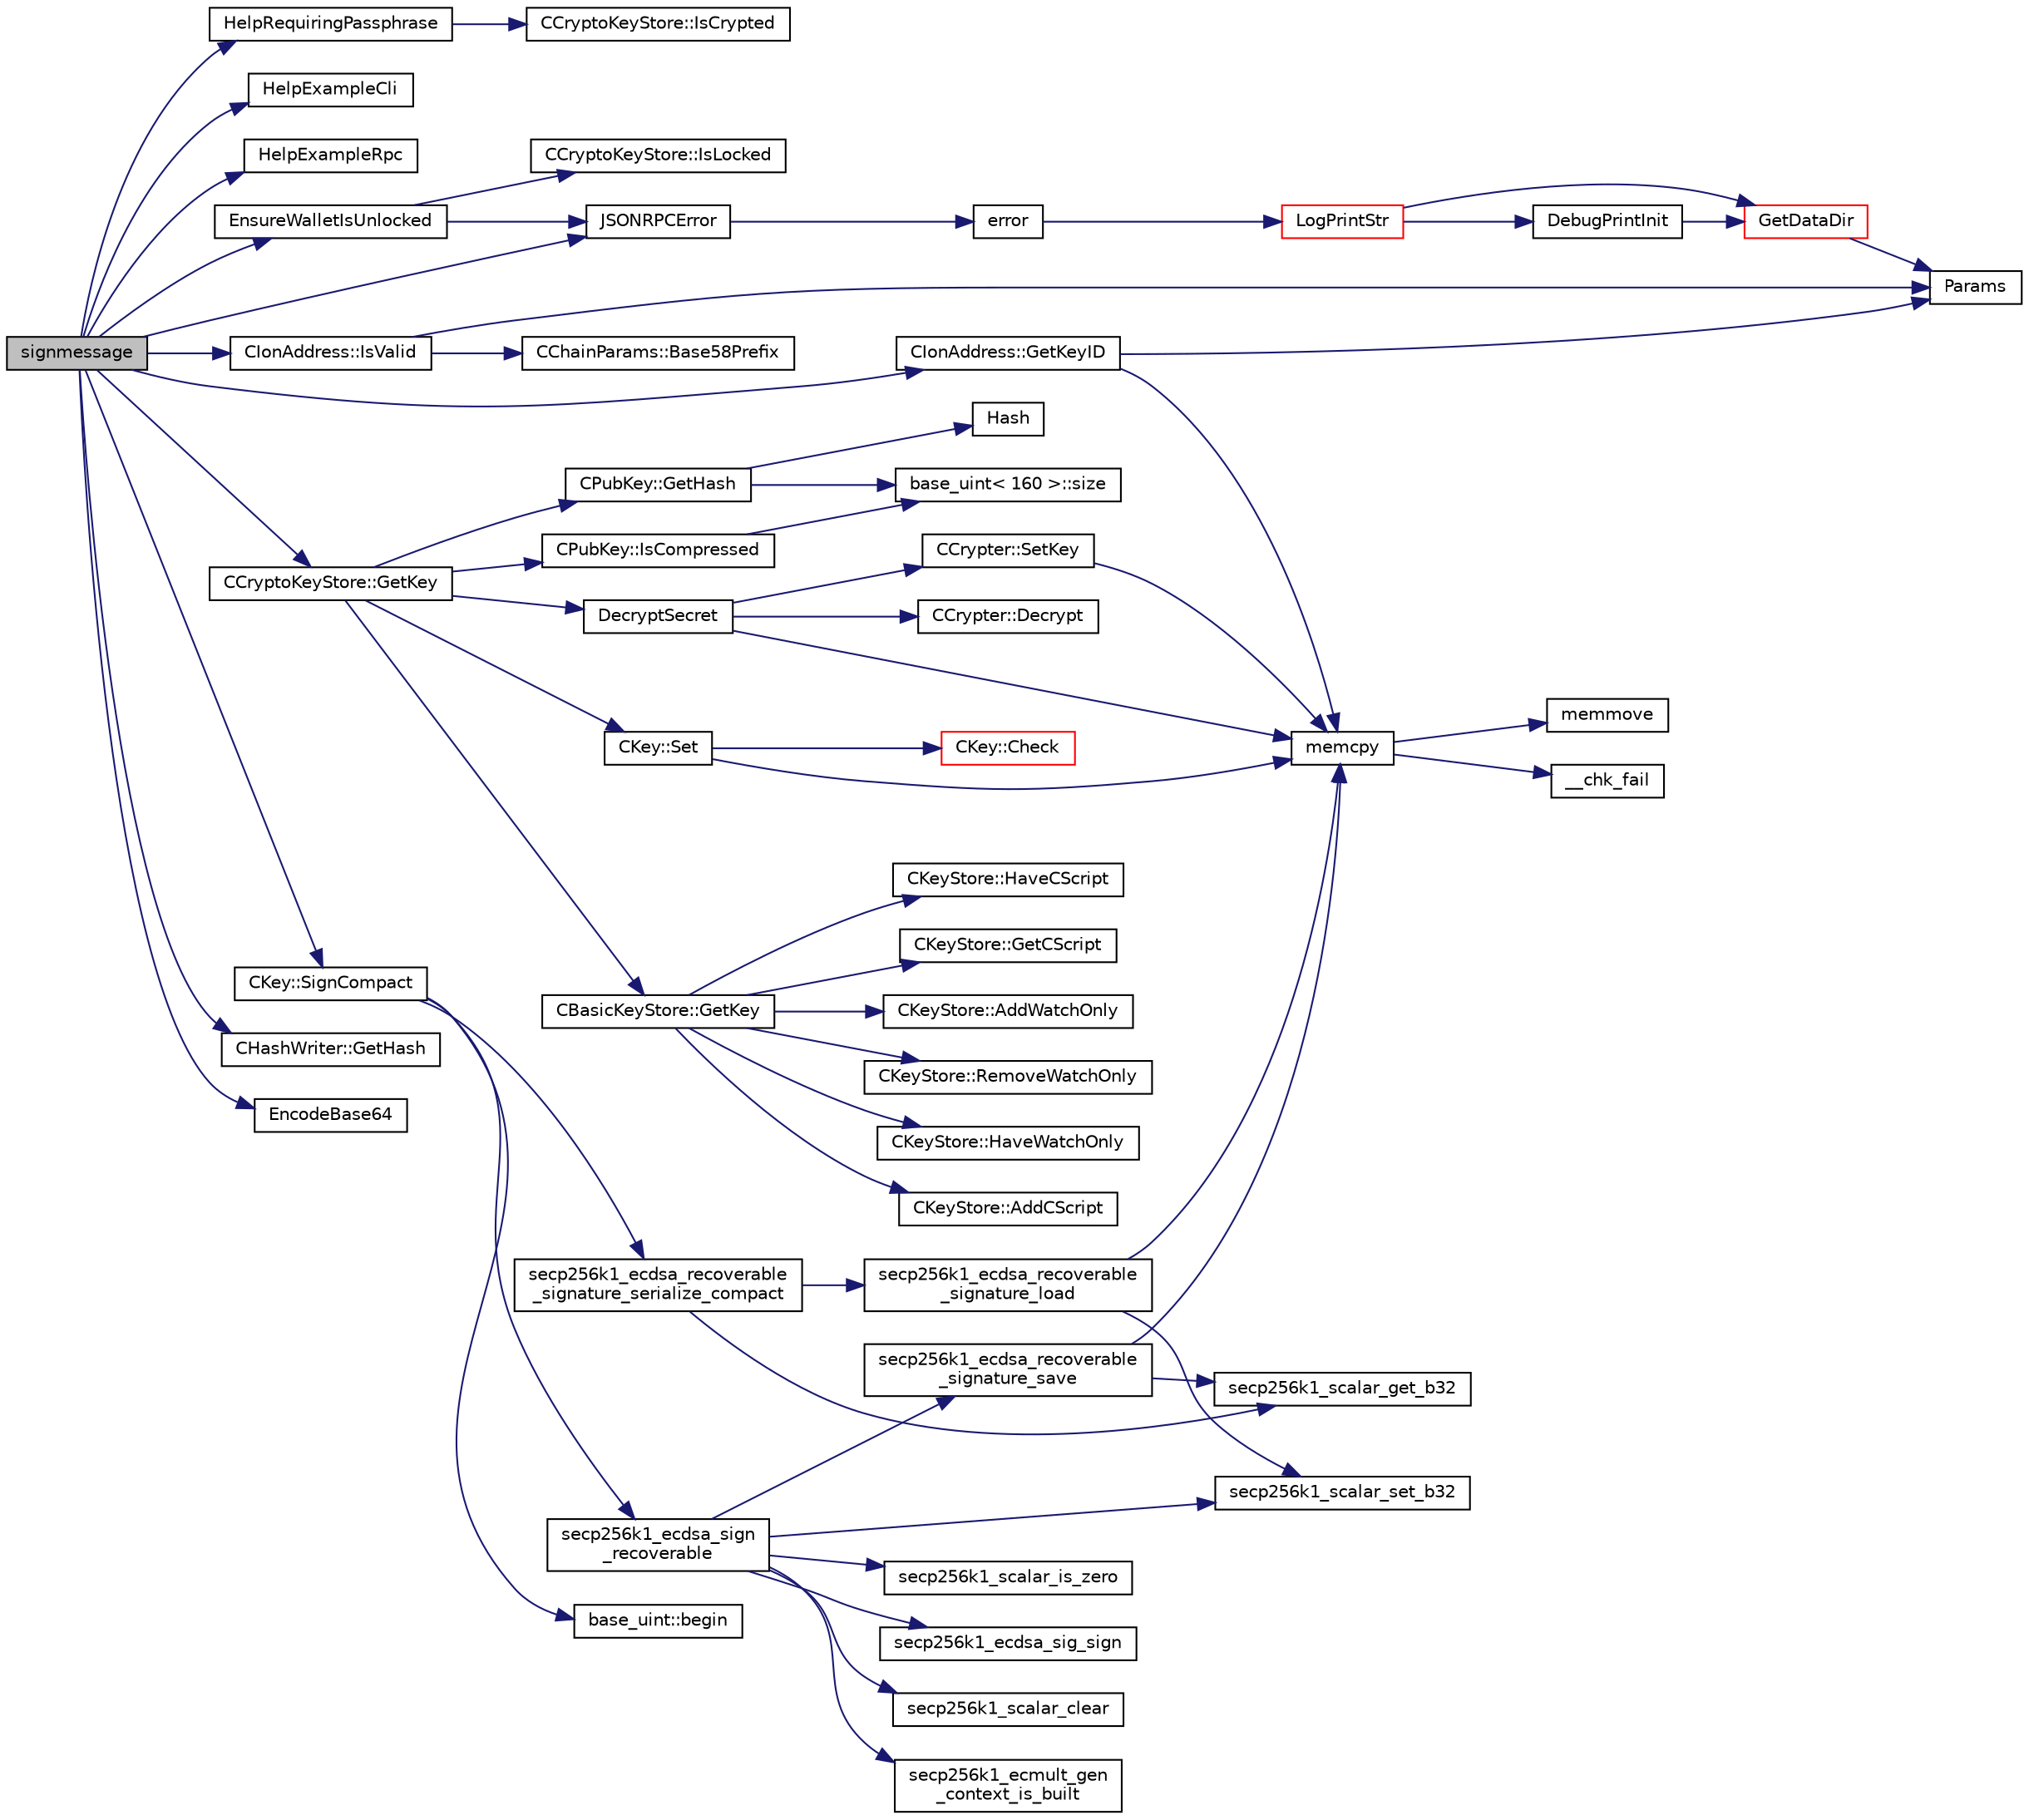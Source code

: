 digraph "signmessage"
{
  edge [fontname="Helvetica",fontsize="10",labelfontname="Helvetica",labelfontsize="10"];
  node [fontname="Helvetica",fontsize="10",shape=record];
  rankdir="LR";
  Node2298 [label="signmessage",height=0.2,width=0.4,color="black", fillcolor="grey75", style="filled", fontcolor="black"];
  Node2298 -> Node2299 [color="midnightblue",fontsize="10",style="solid",fontname="Helvetica"];
  Node2299 [label="HelpRequiringPassphrase",height=0.2,width=0.4,color="black", fillcolor="white", style="filled",URL="$df/d1d/rpcwallet_8cpp.html#abcfbb0ad9335791f2832c01209b8f12d"];
  Node2299 -> Node2300 [color="midnightblue",fontsize="10",style="solid",fontname="Helvetica"];
  Node2300 [label="CCryptoKeyStore::IsCrypted",height=0.2,width=0.4,color="black", fillcolor="white", style="filled",URL="$db/dad/class_c_crypto_key_store.html#acc8fed44366c98fb481333ca6e867088"];
  Node2298 -> Node2301 [color="midnightblue",fontsize="10",style="solid",fontname="Helvetica"];
  Node2301 [label="HelpExampleCli",height=0.2,width=0.4,color="black", fillcolor="white", style="filled",URL="$d6/d76/rpcserver_8cpp.html#ac01ac6eab5467567ed0da106814e04ec"];
  Node2298 -> Node2302 [color="midnightblue",fontsize="10",style="solid",fontname="Helvetica"];
  Node2302 [label="HelpExampleRpc",height=0.2,width=0.4,color="black", fillcolor="white", style="filled",URL="$d6/d76/rpcserver_8cpp.html#a06ea60e24e5a1053a14a11b1009bf9ef"];
  Node2298 -> Node2303 [color="midnightblue",fontsize="10",style="solid",fontname="Helvetica"];
  Node2303 [label="EnsureWalletIsUnlocked",height=0.2,width=0.4,color="black", fillcolor="white", style="filled",URL="$df/d1d/rpcwallet_8cpp.html#a8f837f6d506b9719cef93188db00fd3c"];
  Node2303 -> Node2304 [color="midnightblue",fontsize="10",style="solid",fontname="Helvetica"];
  Node2304 [label="CCryptoKeyStore::IsLocked",height=0.2,width=0.4,color="black", fillcolor="white", style="filled",URL="$db/dad/class_c_crypto_key_store.html#a52919fa284a3aa10f1b4bd6018b6dbee"];
  Node2303 -> Node2305 [color="midnightblue",fontsize="10",style="solid",fontname="Helvetica"];
  Node2305 [label="JSONRPCError",height=0.2,width=0.4,color="black", fillcolor="white", style="filled",URL="$d2/d30/rpcprotocol_8cpp.html#a17b1bb111ab339efc951929834766039"];
  Node2305 -> Node2306 [color="midnightblue",fontsize="10",style="solid",fontname="Helvetica"];
  Node2306 [label="error",height=0.2,width=0.4,color="black", fillcolor="white", style="filled",URL="$d8/d3c/util_8h.html#af8985880cf4ef26df0a5aa2ffcb76662"];
  Node2306 -> Node2307 [color="midnightblue",fontsize="10",style="solid",fontname="Helvetica"];
  Node2307 [label="LogPrintStr",height=0.2,width=0.4,color="red", fillcolor="white", style="filled",URL="$d8/d3c/util_8h.html#afd4c3002b2797c0560adddb6af3ca1da"];
  Node2307 -> Node2308 [color="midnightblue",fontsize="10",style="solid",fontname="Helvetica"];
  Node2308 [label="DebugPrintInit",height=0.2,width=0.4,color="black", fillcolor="white", style="filled",URL="$df/d2d/util_8cpp.html#a751ff5f21d880737811136b5e0bcea12"];
  Node2308 -> Node2309 [color="midnightblue",fontsize="10",style="solid",fontname="Helvetica"];
  Node2309 [label="GetDataDir",height=0.2,width=0.4,color="red", fillcolor="white", style="filled",URL="$df/d2d/util_8cpp.html#ab83866a054745d4b30a3948a1b44beba"];
  Node2309 -> Node2310 [color="midnightblue",fontsize="10",style="solid",fontname="Helvetica"];
  Node2310 [label="Params",height=0.2,width=0.4,color="black", fillcolor="white", style="filled",URL="$df/dbf/chainparams_8cpp.html#ace5c5b706d71a324a417dd2db394fd4a",tooltip="Return the currently selected parameters. "];
  Node2307 -> Node2309 [color="midnightblue",fontsize="10",style="solid",fontname="Helvetica"];
  Node2298 -> Node2316 [color="midnightblue",fontsize="10",style="solid",fontname="Helvetica"];
  Node2316 [label="CIonAddress::IsValid",height=0.2,width=0.4,color="black", fillcolor="white", style="filled",URL="$d1/de4/class_c_ion_address.html#a93cb71370b938e7fad4a74c4b5775da6"];
  Node2316 -> Node2310 [color="midnightblue",fontsize="10",style="solid",fontname="Helvetica"];
  Node2316 -> Node2317 [color="midnightblue",fontsize="10",style="solid",fontname="Helvetica"];
  Node2317 [label="CChainParams::Base58Prefix",height=0.2,width=0.4,color="black", fillcolor="white", style="filled",URL="$d1/d4f/class_c_chain_params.html#a103c58eca4a26a71201882b3ed6c4cb4"];
  Node2298 -> Node2305 [color="midnightblue",fontsize="10",style="solid",fontname="Helvetica"];
  Node2298 -> Node2318 [color="midnightblue",fontsize="10",style="solid",fontname="Helvetica"];
  Node2318 [label="CIonAddress::GetKeyID",height=0.2,width=0.4,color="black", fillcolor="white", style="filled",URL="$d1/de4/class_c_ion_address.html#a39fc6281214567b569fac52ff718736c"];
  Node2318 -> Node2310 [color="midnightblue",fontsize="10",style="solid",fontname="Helvetica"];
  Node2318 -> Node2319 [color="midnightblue",fontsize="10",style="solid",fontname="Helvetica"];
  Node2319 [label="memcpy",height=0.2,width=0.4,color="black", fillcolor="white", style="filled",URL="$d5/d9f/glibc__compat_8cpp.html#a0f46826ab0466591e136db24394923cf"];
  Node2319 -> Node2320 [color="midnightblue",fontsize="10",style="solid",fontname="Helvetica"];
  Node2320 [label="memmove",height=0.2,width=0.4,color="black", fillcolor="white", style="filled",URL="$d5/d9f/glibc__compat_8cpp.html#a9778d49e9029dd75bc53ecbbf9f5e9a1"];
  Node2319 -> Node2321 [color="midnightblue",fontsize="10",style="solid",fontname="Helvetica"];
  Node2321 [label="__chk_fail",height=0.2,width=0.4,color="black", fillcolor="white", style="filled",URL="$d5/d9f/glibc__compat_8cpp.html#a424ac71631da5ada2976630ff67051d1"];
  Node2298 -> Node2322 [color="midnightblue",fontsize="10",style="solid",fontname="Helvetica"];
  Node2322 [label="CCryptoKeyStore::GetKey",height=0.2,width=0.4,color="black", fillcolor="white", style="filled",URL="$db/dad/class_c_crypto_key_store.html#af46ec271fffb65a113702ba40a3738c8"];
  Node2322 -> Node2323 [color="midnightblue",fontsize="10",style="solid",fontname="Helvetica"];
  Node2323 [label="CBasicKeyStore::GetKey",height=0.2,width=0.4,color="black", fillcolor="white", style="filled",URL="$db/db1/class_c_basic_key_store.html#a69328ee642e4234922356f59876e956d"];
  Node2323 -> Node2324 [color="midnightblue",fontsize="10",style="solid",fontname="Helvetica"];
  Node2324 [label="CKeyStore::AddCScript",height=0.2,width=0.4,color="black", fillcolor="white", style="filled",URL="$d0/dc3/class_c_key_store.html#a2fb2e02e8cdc364607efd5ebb14b8064"];
  Node2323 -> Node2325 [color="midnightblue",fontsize="10",style="solid",fontname="Helvetica"];
  Node2325 [label="CKeyStore::HaveCScript",height=0.2,width=0.4,color="black", fillcolor="white", style="filled",URL="$d0/dc3/class_c_key_store.html#a51c9fc86b2c3fece10d86146231fa58d"];
  Node2323 -> Node2326 [color="midnightblue",fontsize="10",style="solid",fontname="Helvetica"];
  Node2326 [label="CKeyStore::GetCScript",height=0.2,width=0.4,color="black", fillcolor="white", style="filled",URL="$d0/dc3/class_c_key_store.html#ae6bf4dbeb0705e199250e48aa5d34264"];
  Node2323 -> Node2327 [color="midnightblue",fontsize="10",style="solid",fontname="Helvetica"];
  Node2327 [label="CKeyStore::AddWatchOnly",height=0.2,width=0.4,color="black", fillcolor="white", style="filled",URL="$d0/dc3/class_c_key_store.html#a12cd4eaa01bd4f4231c0bf68425a44af",tooltip="Support for Watch-only addresses. "];
  Node2323 -> Node2328 [color="midnightblue",fontsize="10",style="solid",fontname="Helvetica"];
  Node2328 [label="CKeyStore::RemoveWatchOnly",height=0.2,width=0.4,color="black", fillcolor="white", style="filled",URL="$d0/dc3/class_c_key_store.html#ad510747f28d129123a5200e4df8f7f61"];
  Node2323 -> Node2329 [color="midnightblue",fontsize="10",style="solid",fontname="Helvetica"];
  Node2329 [label="CKeyStore::HaveWatchOnly",height=0.2,width=0.4,color="black", fillcolor="white", style="filled",URL="$d0/dc3/class_c_key_store.html#a9169351f4acf62d299afb824174cbfa8"];
  Node2322 -> Node2330 [color="midnightblue",fontsize="10",style="solid",fontname="Helvetica"];
  Node2330 [label="DecryptSecret",height=0.2,width=0.4,color="black", fillcolor="white", style="filled",URL="$d3/d05/crypter_8cpp.html#aded00aa7498a7485a00e77a20856b3e4"];
  Node2330 -> Node2319 [color="midnightblue",fontsize="10",style="solid",fontname="Helvetica"];
  Node2330 -> Node2331 [color="midnightblue",fontsize="10",style="solid",fontname="Helvetica"];
  Node2331 [label="CCrypter::SetKey",height=0.2,width=0.4,color="black", fillcolor="white", style="filled",URL="$d7/d89/class_c_crypter.html#a0d948dd4796e2420e1dd9c1ddbf7974e"];
  Node2331 -> Node2319 [color="midnightblue",fontsize="10",style="solid",fontname="Helvetica"];
  Node2330 -> Node2332 [color="midnightblue",fontsize="10",style="solid",fontname="Helvetica"];
  Node2332 [label="CCrypter::Decrypt",height=0.2,width=0.4,color="black", fillcolor="white", style="filled",URL="$d7/d89/class_c_crypter.html#a4dbabed4975d4435d22c76deac43df7f"];
  Node2322 -> Node2333 [color="midnightblue",fontsize="10",style="solid",fontname="Helvetica"];
  Node2333 [label="CPubKey::GetHash",height=0.2,width=0.4,color="black", fillcolor="white", style="filled",URL="$da/d4e/class_c_pub_key.html#ab1aaa3f6085a3e9bc034d3e1269d870d"];
  Node2333 -> Node2334 [color="midnightblue",fontsize="10",style="solid",fontname="Helvetica"];
  Node2334 [label="Hash",height=0.2,width=0.4,color="black", fillcolor="white", style="filled",URL="$db/dfb/hash_8h.html#ab3f6c437460137530d86e09c2c102e99"];
  Node2333 -> Node2335 [color="midnightblue",fontsize="10",style="solid",fontname="Helvetica"];
  Node2335 [label="base_uint\< 160 \>::size",height=0.2,width=0.4,color="black", fillcolor="white", style="filled",URL="$da/df7/classbase__uint.html#a1f49b034e686269601ea89b0319b8004"];
  Node2322 -> Node2336 [color="midnightblue",fontsize="10",style="solid",fontname="Helvetica"];
  Node2336 [label="CKey::Set",height=0.2,width=0.4,color="black", fillcolor="white", style="filled",URL="$d2/d63/class_c_key.html#aaa13d5f08456bba094210c5eeabf64c8"];
  Node2336 -> Node2337 [color="midnightblue",fontsize="10",style="solid",fontname="Helvetica"];
  Node2337 [label="CKey::Check",height=0.2,width=0.4,color="red", fillcolor="white", style="filled",URL="$d2/d63/class_c_key.html#acec869bc75fa8f4d619ab025d367a97c"];
  Node2336 -> Node2319 [color="midnightblue",fontsize="10",style="solid",fontname="Helvetica"];
  Node2322 -> Node2342 [color="midnightblue",fontsize="10",style="solid",fontname="Helvetica"];
  Node2342 [label="CPubKey::IsCompressed",height=0.2,width=0.4,color="black", fillcolor="white", style="filled",URL="$da/d4e/class_c_pub_key.html#a25f8b70340ad20ddab0f80ec4cee9396"];
  Node2342 -> Node2335 [color="midnightblue",fontsize="10",style="solid",fontname="Helvetica"];
  Node2298 -> Node2343 [color="midnightblue",fontsize="10",style="solid",fontname="Helvetica"];
  Node2343 [label="CKey::SignCompact",height=0.2,width=0.4,color="black", fillcolor="white", style="filled",URL="$d2/d63/class_c_key.html#afe77d80889aa68e92e6882e75424cfb8"];
  Node2343 -> Node2344 [color="midnightblue",fontsize="10",style="solid",fontname="Helvetica"];
  Node2344 [label="secp256k1_ecdsa_sign\l_recoverable",height=0.2,width=0.4,color="black", fillcolor="white", style="filled",URL="$d9/d84/secp256k1__recovery_8h.html#a1b1f4423a232f681e90e5f9d28f3d148",tooltip="Create a recoverable ECDSA signature. "];
  Node2344 -> Node2345 [color="midnightblue",fontsize="10",style="solid",fontname="Helvetica"];
  Node2345 [label="secp256k1_ecmult_gen\l_context_is_built",height=0.2,width=0.4,color="black", fillcolor="white", style="filled",URL="$d6/d76/ecmult__gen_8h.html#a9a40662d6ed2cbab43dbddc25f570f97"];
  Node2344 -> Node2339 [color="midnightblue",fontsize="10",style="solid",fontname="Helvetica"];
  Node2339 [label="secp256k1_scalar_set_b32",height=0.2,width=0.4,color="black", fillcolor="white", style="filled",URL="$db/d94/scalar_8h.html#a25cc2d45ae1d1765d07c3313cdf46fa0",tooltip="Set a scalar from a big endian byte array. "];
  Node2344 -> Node2340 [color="midnightblue",fontsize="10",style="solid",fontname="Helvetica"];
  Node2340 [label="secp256k1_scalar_is_zero",height=0.2,width=0.4,color="black", fillcolor="white", style="filled",URL="$db/d94/scalar_8h.html#a3f0ac84fe49a1c1f51212582a2c149d4",tooltip="Check whether a scalar equals zero. "];
  Node2344 -> Node2346 [color="midnightblue",fontsize="10",style="solid",fontname="Helvetica"];
  Node2346 [label="secp256k1_ecdsa_sig_sign",height=0.2,width=0.4,color="black", fillcolor="white", style="filled",URL="$d5/d5d/ecdsa_8h.html#a5bf6905e00ae8571465a52e3165c6e6e"];
  Node2344 -> Node2341 [color="midnightblue",fontsize="10",style="solid",fontname="Helvetica"];
  Node2341 [label="secp256k1_scalar_clear",height=0.2,width=0.4,color="black", fillcolor="white", style="filled",URL="$db/d94/scalar_8h.html#ad8fb9bc2a828903963bf37806d8edd11",tooltip="Clear a scalar to prevent the leak of sensitive data. "];
  Node2344 -> Node2347 [color="midnightblue",fontsize="10",style="solid",fontname="Helvetica"];
  Node2347 [label="secp256k1_ecdsa_recoverable\l_signature_save",height=0.2,width=0.4,color="black", fillcolor="white", style="filled",URL="$d6/d5d/recovery_2main__impl_8h.html#a58a8a03b17aeb5cb4daf2940a58663b9"];
  Node2347 -> Node2319 [color="midnightblue",fontsize="10",style="solid",fontname="Helvetica"];
  Node2347 -> Node2348 [color="midnightblue",fontsize="10",style="solid",fontname="Helvetica"];
  Node2348 [label="secp256k1_scalar_get_b32",height=0.2,width=0.4,color="black", fillcolor="white", style="filled",URL="$db/d94/scalar_8h.html#a4fa08f8af5a23f505b44c9ef1bec1831",tooltip="Convert a scalar to a byte array. "];
  Node2343 -> Node2349 [color="midnightblue",fontsize="10",style="solid",fontname="Helvetica"];
  Node2349 [label="base_uint::begin",height=0.2,width=0.4,color="black", fillcolor="white", style="filled",URL="$da/df7/classbase__uint.html#aaa32054bf4e8fbb31d54a75f6065174d"];
  Node2343 -> Node2350 [color="midnightblue",fontsize="10",style="solid",fontname="Helvetica"];
  Node2350 [label="secp256k1_ecdsa_recoverable\l_signature_serialize_compact",height=0.2,width=0.4,color="black", fillcolor="white", style="filled",URL="$d9/d84/secp256k1__recovery_8h.html#a12f08c89ceb61949c6a4ec6eb2511185",tooltip="Serialize an ECDSA signature in compact format (64 bytes + recovery id). "];
  Node2350 -> Node2351 [color="midnightblue",fontsize="10",style="solid",fontname="Helvetica"];
  Node2351 [label="secp256k1_ecdsa_recoverable\l_signature_load",height=0.2,width=0.4,color="black", fillcolor="white", style="filled",URL="$d6/d5d/recovery_2main__impl_8h.html#aa3ef0903a865dc9a6e42dfe61f75a9e5"];
  Node2351 -> Node2319 [color="midnightblue",fontsize="10",style="solid",fontname="Helvetica"];
  Node2351 -> Node2339 [color="midnightblue",fontsize="10",style="solid",fontname="Helvetica"];
  Node2350 -> Node2348 [color="midnightblue",fontsize="10",style="solid",fontname="Helvetica"];
  Node2298 -> Node2352 [color="midnightblue",fontsize="10",style="solid",fontname="Helvetica"];
  Node2352 [label="CHashWriter::GetHash",height=0.2,width=0.4,color="black", fillcolor="white", style="filled",URL="$d2/def/class_c_hash_writer.html#ae94a937211502eabf19477630090093a"];
  Node2298 -> Node2353 [color="midnightblue",fontsize="10",style="solid",fontname="Helvetica"];
  Node2353 [label="EncodeBase64",height=0.2,width=0.4,color="black", fillcolor="white", style="filled",URL="$df/d2d/util_8cpp.html#a5e074135870a6fdfae4ac02047bc0432"];
}
